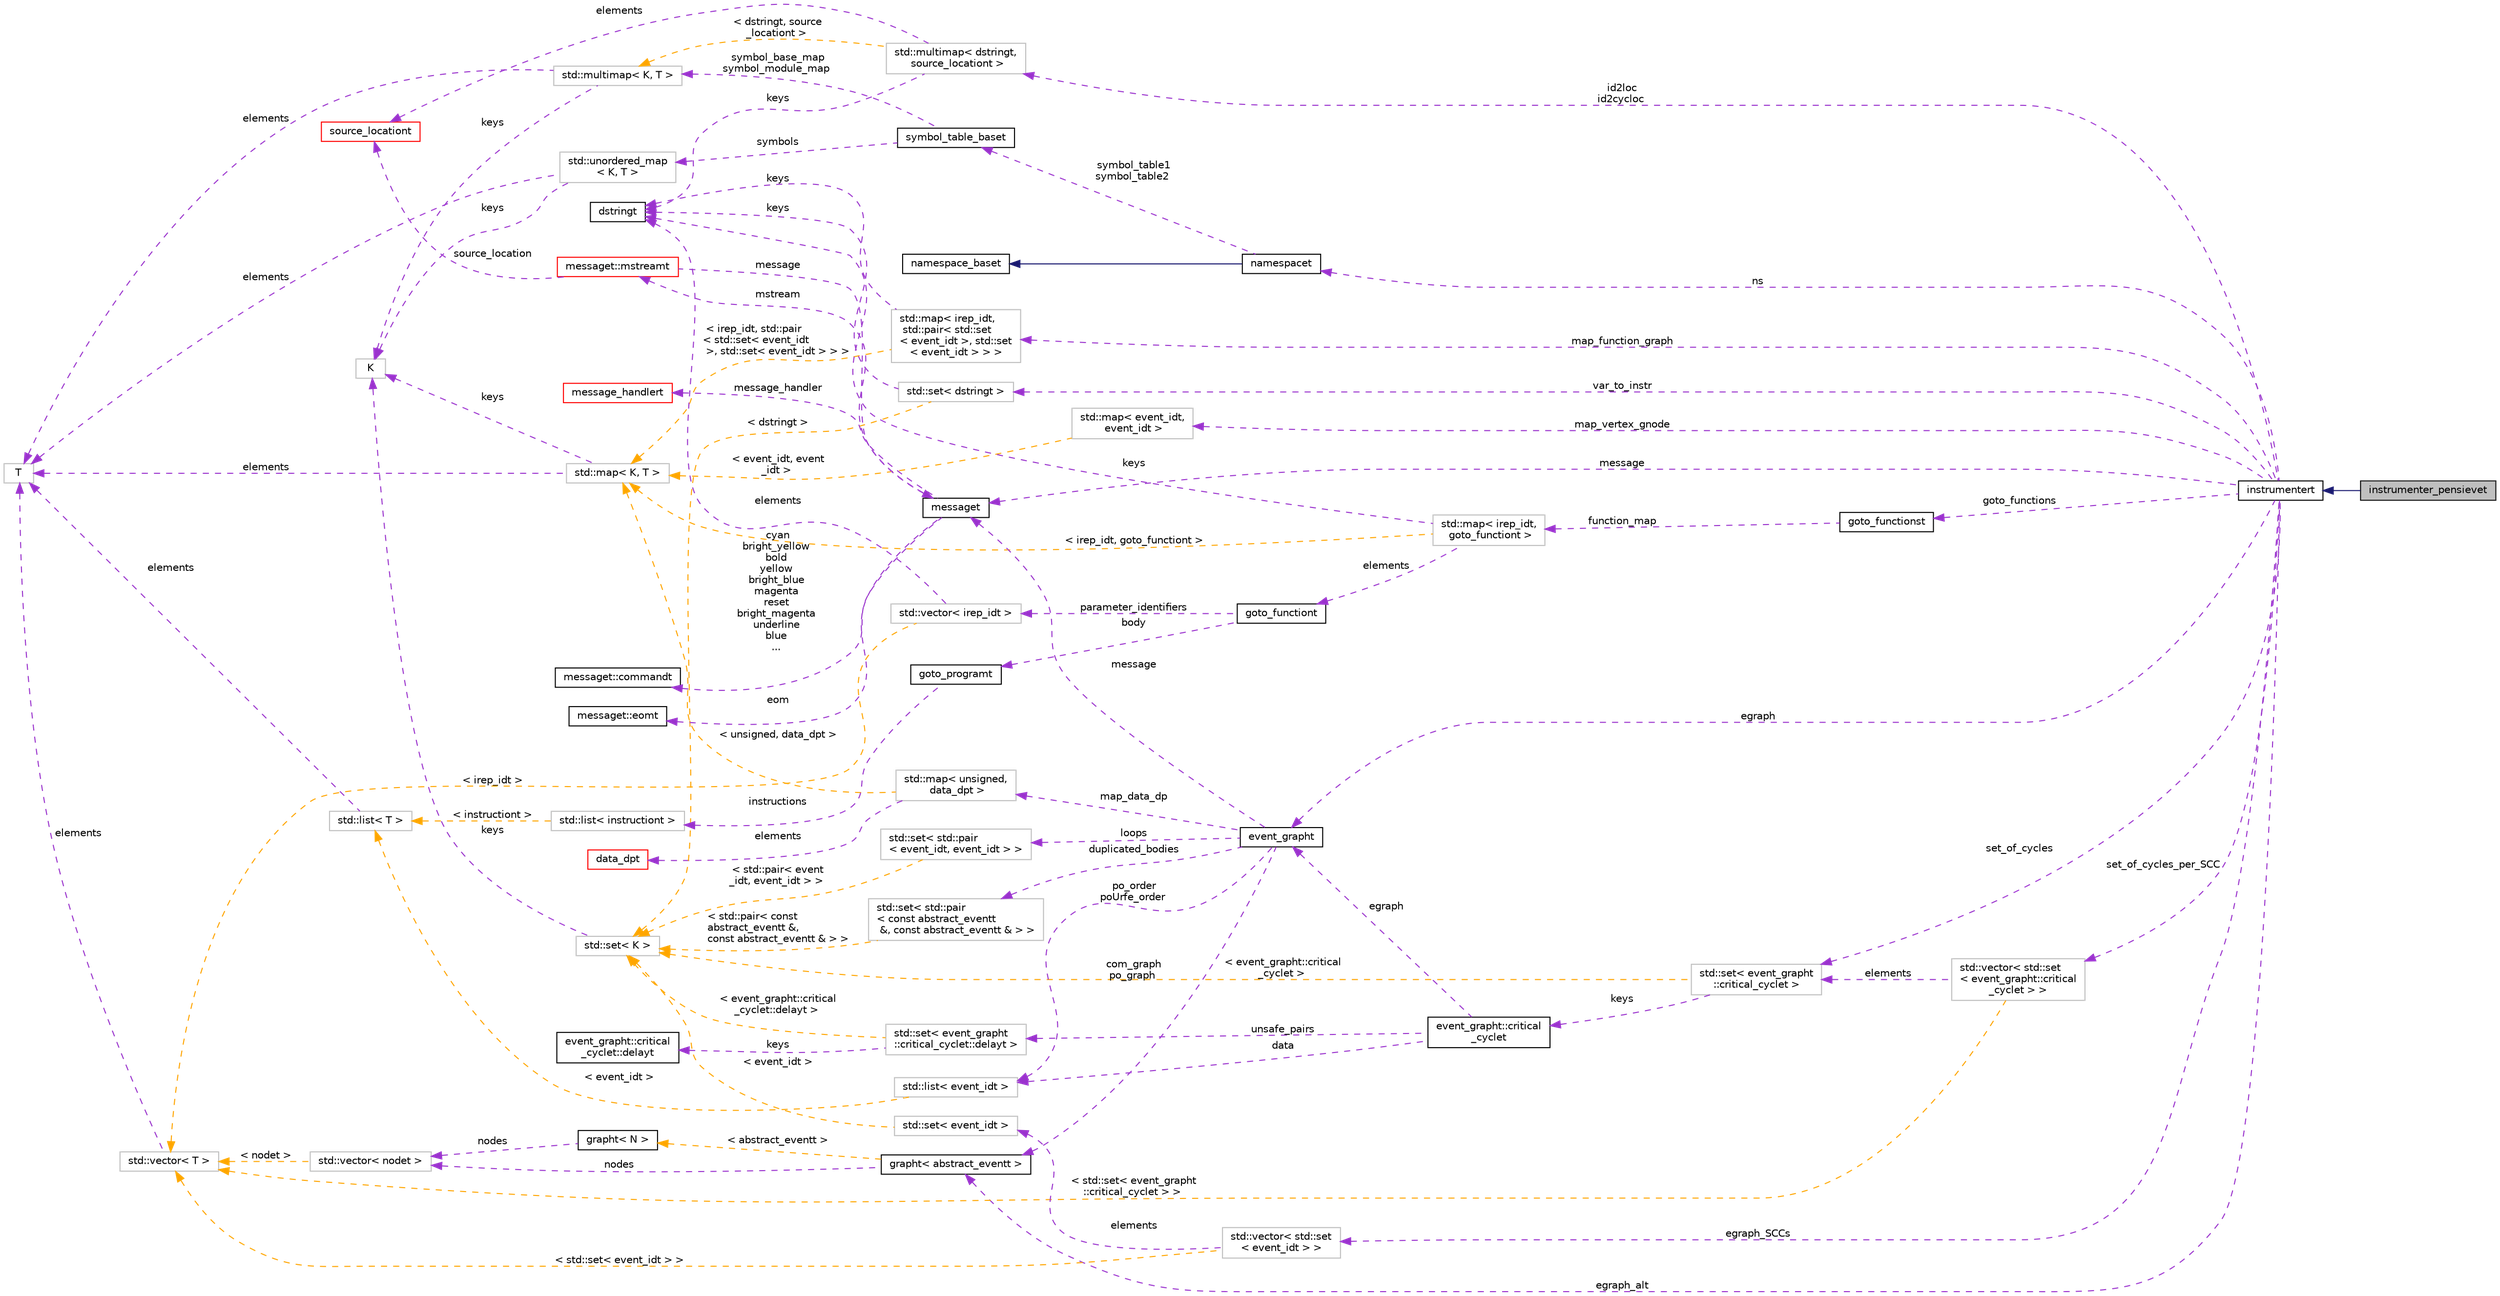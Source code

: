 digraph "instrumenter_pensievet"
{
 // LATEX_PDF_SIZE
  bgcolor="transparent";
  edge [fontname="Helvetica",fontsize="10",labelfontname="Helvetica",labelfontsize="10"];
  node [fontname="Helvetica",fontsize="10",shape=record];
  rankdir="LR";
  Node1 [label="instrumenter_pensievet",height=0.2,width=0.4,color="black", fillcolor="grey75", style="filled", fontcolor="black",tooltip=" "];
  Node2 -> Node1 [dir="back",color="midnightblue",fontsize="10",style="solid",fontname="Helvetica"];
  Node2 [label="instrumentert",height=0.2,width=0.4,color="black",URL="$classinstrumentert.html",tooltip=" "];
  Node3 -> Node2 [dir="back",color="darkorchid3",fontsize="10",style="dashed",label=" set_of_cycles" ,fontname="Helvetica"];
  Node3 [label="std::set\< event_grapht\l::critical_cyclet \>",height=0.2,width=0.4,color="grey75",tooltip=" "];
  Node4 -> Node3 [dir="back",color="darkorchid3",fontsize="10",style="dashed",label=" keys" ,fontname="Helvetica"];
  Node4 [label="event_grapht::critical\l_cyclet",height=0.2,width=0.4,color="black",URL="$classevent__grapht_1_1critical__cyclet.html",tooltip=" "];
  Node5 -> Node4 [dir="back",color="darkorchid3",fontsize="10",style="dashed",label=" egraph" ,fontname="Helvetica"];
  Node5 [label="event_grapht",height=0.2,width=0.4,color="black",URL="$classevent__grapht.html",tooltip=" "];
  Node6 -> Node5 [dir="back",color="darkorchid3",fontsize="10",style="dashed",label=" map_data_dp" ,fontname="Helvetica"];
  Node6 [label="std::map\< unsigned,\l data_dpt \>",height=0.2,width=0.4,color="grey75",tooltip=" "];
  Node7 -> Node6 [dir="back",color="darkorchid3",fontsize="10",style="dashed",label=" elements" ,fontname="Helvetica"];
  Node7 [label="data_dpt",height=0.2,width=0.4,color="red",URL="$classdata__dpt.html",tooltip=" "];
  Node22 -> Node6 [dir="back",color="orange",fontsize="10",style="dashed",label=" \< unsigned, data_dpt \>" ,fontname="Helvetica"];
  Node22 [label="std::map\< K, T \>",height=0.2,width=0.4,color="grey75",tooltip="STL class."];
  Node21 -> Node22 [dir="back",color="darkorchid3",fontsize="10",style="dashed",label=" keys" ,fontname="Helvetica"];
  Node21 [label="K",height=0.2,width=0.4,color="grey75",tooltip=" "];
  Node18 -> Node22 [dir="back",color="darkorchid3",fontsize="10",style="dashed",label=" elements" ,fontname="Helvetica"];
  Node18 [label="T",height=0.2,width=0.4,color="grey75",tooltip=" "];
  Node23 -> Node5 [dir="back",color="darkorchid3",fontsize="10",style="dashed",label=" duplicated_bodies" ,fontname="Helvetica"];
  Node23 [label="std::set\< std::pair\l\< const abstract_eventt\l &, const abstract_eventt & \> \>",height=0.2,width=0.4,color="grey75",tooltip=" "];
  Node20 -> Node23 [dir="back",color="orange",fontsize="10",style="dashed",label=" \< std::pair\< const\l abstract_eventt &,\l const abstract_eventt & \> \>" ,fontname="Helvetica"];
  Node20 [label="std::set\< K \>",height=0.2,width=0.4,color="grey75",tooltip="STL class."];
  Node21 -> Node20 [dir="back",color="darkorchid3",fontsize="10",style="dashed",label=" keys" ,fontname="Helvetica"];
  Node24 -> Node5 [dir="back",color="darkorchid3",fontsize="10",style="dashed",label=" message" ,fontname="Helvetica"];
  Node24 [label="messaget",height=0.2,width=0.4,color="black",URL="$classmessaget.html",tooltip="Class that provides messages with a built-in verbosity 'level'."];
  Node25 -> Node24 [dir="back",color="darkorchid3",fontsize="10",style="dashed",label=" message_handler" ,fontname="Helvetica"];
  Node25 [label="message_handlert",height=0.2,width=0.4,color="red",URL="$classmessage__handlert.html",tooltip=" "];
  Node27 -> Node24 [dir="back",color="darkorchid3",fontsize="10",style="dashed",label=" cyan\nbright_yellow\nbold\nyellow\nbright_blue\nmagenta\nreset\nbright_magenta\nunderline\nblue\n..." ,fontname="Helvetica"];
  Node27 [label="messaget::commandt",height=0.2,width=0.4,color="black",URL="$classmessaget_1_1commandt.html",tooltip=" "];
  Node28 -> Node24 [dir="back",color="darkorchid3",fontsize="10",style="dashed",label=" mstream" ,fontname="Helvetica"];
  Node28 [label="messaget::mstreamt",height=0.2,width=0.4,color="red",URL="$classmessaget_1_1mstreamt.html",tooltip=" "];
  Node24 -> Node28 [dir="back",color="darkorchid3",fontsize="10",style="dashed",label=" message" ,fontname="Helvetica"];
  Node11 -> Node28 [dir="back",color="darkorchid3",fontsize="10",style="dashed",label=" source_location" ,fontname="Helvetica"];
  Node11 [label="source_locationt",height=0.2,width=0.4,color="red",URL="$classsource__locationt.html",tooltip=" "];
  Node34 -> Node24 [dir="back",color="darkorchid3",fontsize="10",style="dashed",label=" eom" ,fontname="Helvetica"];
  Node34 [label="messaget::eomt",height=0.2,width=0.4,color="black",URL="$classmessaget_1_1eomt.html",tooltip=" "];
  Node35 -> Node5 [dir="back",color="darkorchid3",fontsize="10",style="dashed",label=" com_graph\npo_graph" ,fontname="Helvetica"];
  Node35 [label="grapht\< abstract_eventt \>",height=0.2,width=0.4,color="black",URL="$classgrapht.html",tooltip=" "];
  Node36 -> Node35 [dir="back",color="darkorchid3",fontsize="10",style="dashed",label=" nodes" ,fontname="Helvetica"];
  Node36 [label="std::vector\< nodet \>",height=0.2,width=0.4,color="grey75",tooltip=" "];
  Node17 -> Node36 [dir="back",color="orange",fontsize="10",style="dashed",label=" \< nodet \>" ,fontname="Helvetica"];
  Node17 [label="std::vector\< T \>",height=0.2,width=0.4,color="grey75",tooltip="STL class."];
  Node18 -> Node17 [dir="back",color="darkorchid3",fontsize="10",style="dashed",label=" elements" ,fontname="Helvetica"];
  Node37 -> Node35 [dir="back",color="orange",fontsize="10",style="dashed",label=" \< abstract_eventt \>" ,fontname="Helvetica"];
  Node37 [label="grapht\< N \>",height=0.2,width=0.4,color="black",URL="$classgrapht.html",tooltip="A generic directed graph with a parametric node type."];
  Node36 -> Node37 [dir="back",color="darkorchid3",fontsize="10",style="dashed",label=" nodes" ,fontname="Helvetica"];
  Node38 -> Node5 [dir="back",color="darkorchid3",fontsize="10",style="dashed",label=" loops" ,fontname="Helvetica"];
  Node38 [label="std::set\< std::pair\l\< event_idt, event_idt \> \>",height=0.2,width=0.4,color="grey75",tooltip=" "];
  Node20 -> Node38 [dir="back",color="orange",fontsize="10",style="dashed",label=" \< std::pair\< event\l_idt, event_idt \> \>" ,fontname="Helvetica"];
  Node39 -> Node5 [dir="back",color="darkorchid3",fontsize="10",style="dashed",label=" po_order\npoUrfe_order" ,fontname="Helvetica"];
  Node39 [label="std::list\< event_idt \>",height=0.2,width=0.4,color="grey75",tooltip=" "];
  Node40 -> Node39 [dir="back",color="orange",fontsize="10",style="dashed",label=" \< event_idt \>" ,fontname="Helvetica"];
  Node40 [label="std::list\< T \>",height=0.2,width=0.4,color="grey75",tooltip="STL class."];
  Node18 -> Node40 [dir="back",color="darkorchid3",fontsize="10",style="dashed",label=" elements" ,fontname="Helvetica"];
  Node41 -> Node4 [dir="back",color="darkorchid3",fontsize="10",style="dashed",label=" unsafe_pairs" ,fontname="Helvetica"];
  Node41 [label="std::set\< event_grapht\l::critical_cyclet::delayt \>",height=0.2,width=0.4,color="grey75",tooltip=" "];
  Node42 -> Node41 [dir="back",color="darkorchid3",fontsize="10",style="dashed",label=" keys" ,fontname="Helvetica"];
  Node42 [label="event_grapht::critical\l_cyclet::delayt",height=0.2,width=0.4,color="black",URL="$structevent__grapht_1_1critical__cyclet_1_1delayt.html",tooltip=" "];
  Node20 -> Node41 [dir="back",color="orange",fontsize="10",style="dashed",label=" \< event_grapht::critical\l_cyclet::delayt \>" ,fontname="Helvetica"];
  Node39 -> Node4 [dir="back",color="darkorchid3",fontsize="10",style="dashed",label=" data" ,fontname="Helvetica"];
  Node20 -> Node3 [dir="back",color="orange",fontsize="10",style="dashed",label=" \< event_grapht::critical\l_cyclet \>" ,fontname="Helvetica"];
  Node43 -> Node2 [dir="back",color="darkorchid3",fontsize="10",style="dashed",label=" map_function_graph" ,fontname="Helvetica"];
  Node43 [label="std::map\< irep_idt,\l std::pair\< std::set\l\< event_idt \>, std::set\l\< event_idt \> \> \>",height=0.2,width=0.4,color="grey75",tooltip=" "];
  Node10 -> Node43 [dir="back",color="darkorchid3",fontsize="10",style="dashed",label=" keys" ,fontname="Helvetica"];
  Node10 [label="dstringt",height=0.2,width=0.4,color="black",URL="$classdstringt.html",tooltip="dstringt has one field, an unsigned integer no which is an index into a static table of strings."];
  Node22 -> Node43 [dir="back",color="orange",fontsize="10",style="dashed",label=" \< irep_idt, std::pair\l\< std::set\< event_idt\l \>, std::set\< event_idt \> \> \>" ,fontname="Helvetica"];
  Node5 -> Node2 [dir="back",color="darkorchid3",fontsize="10",style="dashed",label=" egraph" ,fontname="Helvetica"];
  Node24 -> Node2 [dir="back",color="darkorchid3",fontsize="10",style="dashed",label=" message" ,fontname="Helvetica"];
  Node44 -> Node2 [dir="back",color="darkorchid3",fontsize="10",style="dashed",label=" id2loc\nid2cycloc" ,fontname="Helvetica"];
  Node44 [label="std::multimap\< dstringt,\l source_locationt \>",height=0.2,width=0.4,color="grey75",tooltip=" "];
  Node10 -> Node44 [dir="back",color="darkorchid3",fontsize="10",style="dashed",label=" keys" ,fontname="Helvetica"];
  Node11 -> Node44 [dir="back",color="darkorchid3",fontsize="10",style="dashed",label=" elements" ,fontname="Helvetica"];
  Node45 -> Node44 [dir="back",color="orange",fontsize="10",style="dashed",label=" \< dstringt, source\l_locationt \>" ,fontname="Helvetica"];
  Node45 [label="std::multimap\< K, T \>",height=0.2,width=0.4,color="grey75",tooltip="STL class."];
  Node21 -> Node45 [dir="back",color="darkorchid3",fontsize="10",style="dashed",label=" keys" ,fontname="Helvetica"];
  Node18 -> Node45 [dir="back",color="darkorchid3",fontsize="10",style="dashed",label=" elements" ,fontname="Helvetica"];
  Node35 -> Node2 [dir="back",color="darkorchid3",fontsize="10",style="dashed",label=" egraph_alt" ,fontname="Helvetica"];
  Node46 -> Node2 [dir="back",color="darkorchid3",fontsize="10",style="dashed",label=" map_vertex_gnode" ,fontname="Helvetica"];
  Node46 [label="std::map\< event_idt,\l event_idt \>",height=0.2,width=0.4,color="grey75",tooltip=" "];
  Node22 -> Node46 [dir="back",color="orange",fontsize="10",style="dashed",label=" \< event_idt, event\l_idt \>" ,fontname="Helvetica"];
  Node47 -> Node2 [dir="back",color="darkorchid3",fontsize="10",style="dashed",label=" ns" ,fontname="Helvetica"];
  Node47 [label="namespacet",height=0.2,width=0.4,color="black",URL="$classnamespacet.html",tooltip="A namespacet is essentially one or two symbol tables bound together, to allow for symbol lookups in t..."];
  Node48 -> Node47 [dir="back",color="midnightblue",fontsize="10",style="solid",fontname="Helvetica"];
  Node48 [label="namespace_baset",height=0.2,width=0.4,color="black",URL="$classnamespace__baset.html",tooltip="Basic interface for a namespace."];
  Node49 -> Node47 [dir="back",color="darkorchid3",fontsize="10",style="dashed",label=" symbol_table1\nsymbol_table2" ,fontname="Helvetica"];
  Node49 [label="symbol_table_baset",height=0.2,width=0.4,color="black",URL="$classsymbol__table__baset.html",tooltip="The symbol table base class interface."];
  Node45 -> Node49 [dir="back",color="darkorchid3",fontsize="10",style="dashed",label=" symbol_base_map\nsymbol_module_map" ,fontname="Helvetica"];
  Node50 -> Node49 [dir="back",color="darkorchid3",fontsize="10",style="dashed",label=" symbols" ,fontname="Helvetica"];
  Node50 [label="std::unordered_map\l\< K, T \>",height=0.2,width=0.4,color="grey75",tooltip="STL class."];
  Node21 -> Node50 [dir="back",color="darkorchid3",fontsize="10",style="dashed",label=" keys" ,fontname="Helvetica"];
  Node18 -> Node50 [dir="back",color="darkorchid3",fontsize="10",style="dashed",label=" elements" ,fontname="Helvetica"];
  Node51 -> Node2 [dir="back",color="darkorchid3",fontsize="10",style="dashed",label=" var_to_instr" ,fontname="Helvetica"];
  Node51 [label="std::set\< dstringt \>",height=0.2,width=0.4,color="grey75",tooltip=" "];
  Node10 -> Node51 [dir="back",color="darkorchid3",fontsize="10",style="dashed",label=" keys" ,fontname="Helvetica"];
  Node20 -> Node51 [dir="back",color="orange",fontsize="10",style="dashed",label=" \< dstringt \>" ,fontname="Helvetica"];
  Node52 -> Node2 [dir="back",color="darkorchid3",fontsize="10",style="dashed",label=" set_of_cycles_per_SCC" ,fontname="Helvetica"];
  Node52 [label="std::vector\< std::set\l\< event_grapht::critical\l_cyclet \> \>",height=0.2,width=0.4,color="grey75",tooltip=" "];
  Node3 -> Node52 [dir="back",color="darkorchid3",fontsize="10",style="dashed",label=" elements" ,fontname="Helvetica"];
  Node17 -> Node52 [dir="back",color="orange",fontsize="10",style="dashed",label=" \< std::set\< event_grapht\l::critical_cyclet \> \>" ,fontname="Helvetica"];
  Node53 -> Node2 [dir="back",color="darkorchid3",fontsize="10",style="dashed",label=" egraph_SCCs" ,fontname="Helvetica"];
  Node53 [label="std::vector\< std::set\l\< event_idt \> \>",height=0.2,width=0.4,color="grey75",tooltip=" "];
  Node54 -> Node53 [dir="back",color="darkorchid3",fontsize="10",style="dashed",label=" elements" ,fontname="Helvetica"];
  Node54 [label="std::set\< event_idt \>",height=0.2,width=0.4,color="grey75",tooltip=" "];
  Node20 -> Node54 [dir="back",color="orange",fontsize="10",style="dashed",label=" \< event_idt \>" ,fontname="Helvetica"];
  Node17 -> Node53 [dir="back",color="orange",fontsize="10",style="dashed",label=" \< std::set\< event_idt \> \>" ,fontname="Helvetica"];
  Node55 -> Node2 [dir="back",color="darkorchid3",fontsize="10",style="dashed",label=" goto_functions" ,fontname="Helvetica"];
  Node55 [label="goto_functionst",height=0.2,width=0.4,color="black",URL="$classgoto__functionst.html",tooltip="A collection of goto functions."];
  Node56 -> Node55 [dir="back",color="darkorchid3",fontsize="10",style="dashed",label=" function_map" ,fontname="Helvetica"];
  Node56 [label="std::map\< irep_idt,\l goto_functiont \>",height=0.2,width=0.4,color="grey75",tooltip=" "];
  Node57 -> Node56 [dir="back",color="darkorchid3",fontsize="10",style="dashed",label=" elements" ,fontname="Helvetica"];
  Node57 [label="goto_functiont",height=0.2,width=0.4,color="black",URL="$classgoto__functiont.html",tooltip="A goto function, consisting of function body (see body) and parameter identifiers (see parameter_iden..."];
  Node58 -> Node57 [dir="back",color="darkorchid3",fontsize="10",style="dashed",label=" parameter_identifiers" ,fontname="Helvetica"];
  Node58 [label="std::vector\< irep_idt \>",height=0.2,width=0.4,color="grey75",tooltip=" "];
  Node10 -> Node58 [dir="back",color="darkorchid3",fontsize="10",style="dashed",label=" elements" ,fontname="Helvetica"];
  Node17 -> Node58 [dir="back",color="orange",fontsize="10",style="dashed",label=" \< irep_idt \>" ,fontname="Helvetica"];
  Node59 -> Node57 [dir="back",color="darkorchid3",fontsize="10",style="dashed",label=" body" ,fontname="Helvetica"];
  Node59 [label="goto_programt",height=0.2,width=0.4,color="black",URL="$classgoto__programt.html",tooltip="A generic container class for the GOTO intermediate representation of one function."];
  Node60 -> Node59 [dir="back",color="darkorchid3",fontsize="10",style="dashed",label=" instructions" ,fontname="Helvetica"];
  Node60 [label="std::list\< instructiont \>",height=0.2,width=0.4,color="grey75",tooltip=" "];
  Node40 -> Node60 [dir="back",color="orange",fontsize="10",style="dashed",label=" \< instructiont \>" ,fontname="Helvetica"];
  Node10 -> Node56 [dir="back",color="darkorchid3",fontsize="10",style="dashed",label=" keys" ,fontname="Helvetica"];
  Node22 -> Node56 [dir="back",color="orange",fontsize="10",style="dashed",label=" \< irep_idt, goto_functiont \>" ,fontname="Helvetica"];
}

